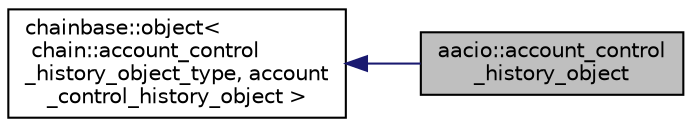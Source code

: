 digraph "aacio::account_control_history_object"
{
  edge [fontname="Helvetica",fontsize="10",labelfontname="Helvetica",labelfontsize="10"];
  node [fontname="Helvetica",fontsize="10",shape=record];
  rankdir="LR";
  Node2 [label="aacio::account_control\l_history_object",height=0.2,width=0.4,color="black", fillcolor="grey75", style="filled", fontcolor="black"];
  Node3 -> Node2 [dir="back",color="midnightblue",fontsize="10",style="solid",fontname="Helvetica"];
  Node3 [label="chainbase::object\<\l chain::account_control\l_history_object_type, account\l_control_history_object \>",height=0.2,width=0.4,color="black", fillcolor="white", style="filled",URL="$structchainbase_1_1object.html"];
}
